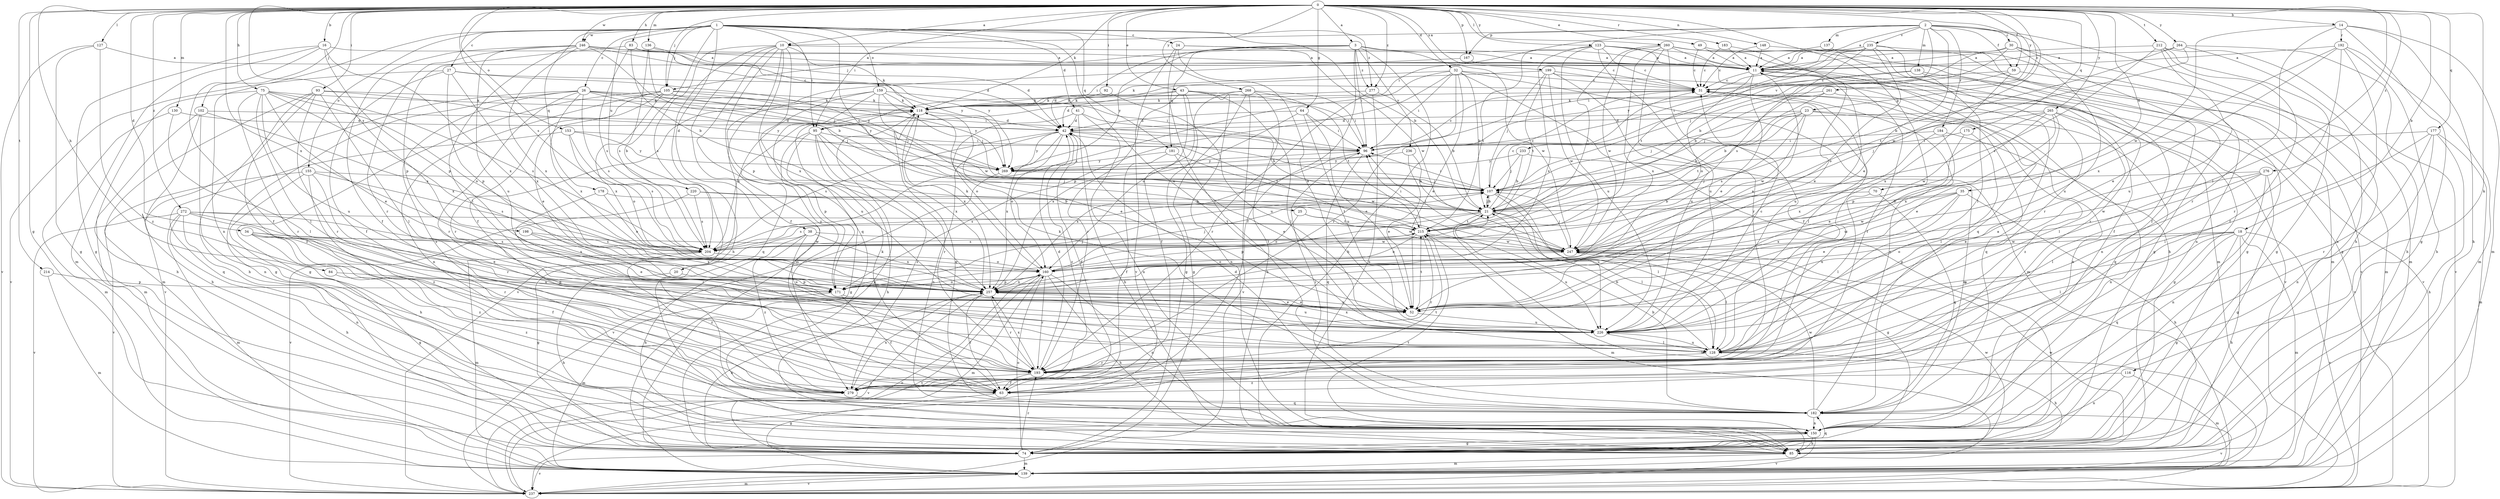 strict digraph  {
0;
1;
2;
3;
10;
11;
14;
16;
18;
20;
21;
23;
24;
25;
26;
27;
30;
31;
32;
34;
35;
38;
41;
42;
43;
49;
52;
59;
63;
64;
70;
74;
75;
83;
84;
85;
92;
93;
95;
96;
102;
105;
107;
116;
118;
123;
127;
128;
130;
136;
137;
138;
139;
148;
150;
153;
155;
159;
160;
167;
171;
175;
177;
178;
181;
182;
183;
184;
192;
193;
198;
199;
204;
212;
214;
215;
220;
226;
233;
235;
236;
237;
246;
247;
257;
260;
261;
264;
265;
268;
269;
272;
276;
277;
279;
0 -> 3  [label=a];
0 -> 10  [label=a];
0 -> 14  [label=b];
0 -> 16  [label=b];
0 -> 18  [label=b];
0 -> 23  [label=c];
0 -> 32  [label=d];
0 -> 34  [label=d];
0 -> 35  [label=d];
0 -> 43  [label=e];
0 -> 49  [label=e];
0 -> 59  [label=f];
0 -> 64  [label=g];
0 -> 70  [label=g];
0 -> 74  [label=g];
0 -> 75  [label=h];
0 -> 83  [label=h];
0 -> 84  [label=h];
0 -> 92  [label=i];
0 -> 93  [label=i];
0 -> 95  [label=i];
0 -> 102  [label=j];
0 -> 105  [label=j];
0 -> 116  [label=k];
0 -> 118  [label=k];
0 -> 123  [label=l];
0 -> 127  [label=l];
0 -> 128  [label=l];
0 -> 130  [label=m];
0 -> 136  [label=m];
0 -> 148  [label=n];
0 -> 153  [label=o];
0 -> 167  [label=p];
0 -> 175  [label=q];
0 -> 177  [label=q];
0 -> 183  [label=r];
0 -> 198  [label=s];
0 -> 199  [label=s];
0 -> 204  [label=s];
0 -> 212  [label=t];
0 -> 214  [label=t];
0 -> 246  [label=w];
0 -> 257  [label=x];
0 -> 260  [label=y];
0 -> 261  [label=y];
0 -> 264  [label=y];
0 -> 265  [label=y];
0 -> 268  [label=y];
0 -> 272  [label=z];
0 -> 276  [label=z];
0 -> 277  [label=z];
1 -> 20  [label=b];
1 -> 21  [label=b];
1 -> 24  [label=c];
1 -> 25  [label=c];
1 -> 26  [label=c];
1 -> 27  [label=c];
1 -> 38  [label=d];
1 -> 41  [label=d];
1 -> 95  [label=i];
1 -> 105  [label=j];
1 -> 150  [label=n];
1 -> 155  [label=o];
1 -> 159  [label=o];
1 -> 178  [label=q];
1 -> 181  [label=q];
1 -> 220  [label=u];
1 -> 226  [label=u];
1 -> 246  [label=w];
1 -> 277  [label=z];
2 -> 10  [label=a];
2 -> 11  [label=a];
2 -> 30  [label=c];
2 -> 52  [label=e];
2 -> 59  [label=f];
2 -> 85  [label=h];
2 -> 95  [label=i];
2 -> 137  [label=m];
2 -> 138  [label=m];
2 -> 167  [label=p];
2 -> 184  [label=r];
2 -> 233  [label=v];
2 -> 235  [label=v];
2 -> 247  [label=w];
3 -> 11  [label=a];
3 -> 63  [label=f];
3 -> 85  [label=h];
3 -> 95  [label=i];
3 -> 96  [label=i];
3 -> 105  [label=j];
3 -> 181  [label=q];
3 -> 236  [label=v];
3 -> 247  [label=w];
3 -> 269  [label=y];
3 -> 277  [label=z];
10 -> 11  [label=a];
10 -> 63  [label=f];
10 -> 85  [label=h];
10 -> 118  [label=k];
10 -> 139  [label=m];
10 -> 171  [label=p];
10 -> 182  [label=q];
10 -> 204  [label=s];
10 -> 257  [label=x];
10 -> 279  [label=z];
11 -> 31  [label=c];
11 -> 52  [label=e];
11 -> 63  [label=f];
11 -> 150  [label=n];
11 -> 160  [label=o];
11 -> 226  [label=u];
14 -> 74  [label=g];
14 -> 85  [label=h];
14 -> 139  [label=m];
14 -> 192  [label=r];
14 -> 193  [label=r];
14 -> 247  [label=w];
16 -> 11  [label=a];
16 -> 63  [label=f];
16 -> 74  [label=g];
16 -> 139  [label=m];
16 -> 171  [label=p];
16 -> 257  [label=x];
18 -> 74  [label=g];
18 -> 85  [label=h];
18 -> 128  [label=l];
18 -> 139  [label=m];
18 -> 160  [label=o];
18 -> 182  [label=q];
18 -> 226  [label=u];
18 -> 237  [label=v];
18 -> 247  [label=w];
20 -> 85  [label=h];
20 -> 171  [label=p];
21 -> 31  [label=c];
21 -> 74  [label=g];
21 -> 107  [label=j];
21 -> 128  [label=l];
21 -> 171  [label=p];
21 -> 204  [label=s];
21 -> 215  [label=t];
23 -> 21  [label=b];
23 -> 42  [label=d];
23 -> 107  [label=j];
23 -> 182  [label=q];
23 -> 204  [label=s];
23 -> 215  [label=t];
23 -> 247  [label=w];
23 -> 279  [label=z];
24 -> 11  [label=a];
24 -> 52  [label=e];
24 -> 128  [label=l];
24 -> 237  [label=v];
24 -> 247  [label=w];
25 -> 160  [label=o];
25 -> 215  [label=t];
25 -> 247  [label=w];
26 -> 74  [label=g];
26 -> 96  [label=i];
26 -> 107  [label=j];
26 -> 118  [label=k];
26 -> 193  [label=r];
26 -> 204  [label=s];
26 -> 237  [label=v];
26 -> 257  [label=x];
26 -> 269  [label=y];
26 -> 279  [label=z];
27 -> 31  [label=c];
27 -> 63  [label=f];
27 -> 171  [label=p];
27 -> 237  [label=v];
27 -> 257  [label=x];
27 -> 269  [label=y];
30 -> 11  [label=a];
30 -> 21  [label=b];
30 -> 63  [label=f];
30 -> 107  [label=j];
30 -> 139  [label=m];
30 -> 226  [label=u];
31 -> 118  [label=k];
31 -> 128  [label=l];
31 -> 150  [label=n];
31 -> 182  [label=q];
32 -> 21  [label=b];
32 -> 31  [label=c];
32 -> 52  [label=e];
32 -> 74  [label=g];
32 -> 96  [label=i];
32 -> 118  [label=k];
32 -> 139  [label=m];
32 -> 171  [label=p];
32 -> 193  [label=r];
32 -> 204  [label=s];
34 -> 63  [label=f];
34 -> 74  [label=g];
34 -> 204  [label=s];
34 -> 226  [label=u];
34 -> 247  [label=w];
34 -> 279  [label=z];
35 -> 21  [label=b];
35 -> 52  [label=e];
35 -> 85  [label=h];
35 -> 226  [label=u];
35 -> 247  [label=w];
35 -> 257  [label=x];
38 -> 74  [label=g];
38 -> 85  [label=h];
38 -> 226  [label=u];
38 -> 247  [label=w];
38 -> 257  [label=x];
38 -> 279  [label=z];
41 -> 21  [label=b];
41 -> 42  [label=d];
41 -> 85  [label=h];
41 -> 150  [label=n];
41 -> 160  [label=o];
42 -> 96  [label=i];
42 -> 107  [label=j];
42 -> 150  [label=n];
42 -> 160  [label=o];
42 -> 204  [label=s];
42 -> 215  [label=t];
42 -> 257  [label=x];
42 -> 269  [label=y];
42 -> 279  [label=z];
43 -> 42  [label=d];
43 -> 63  [label=f];
43 -> 74  [label=g];
43 -> 96  [label=i];
43 -> 118  [label=k];
43 -> 128  [label=l];
43 -> 150  [label=n];
43 -> 193  [label=r];
49 -> 11  [label=a];
49 -> 31  [label=c];
49 -> 139  [label=m];
52 -> 11  [label=a];
52 -> 215  [label=t];
52 -> 226  [label=u];
52 -> 257  [label=x];
59 -> 21  [label=b];
59 -> 31  [label=c];
59 -> 139  [label=m];
59 -> 257  [label=x];
63 -> 74  [label=g];
63 -> 118  [label=k];
64 -> 42  [label=d];
64 -> 52  [label=e];
64 -> 96  [label=i];
64 -> 226  [label=u];
64 -> 257  [label=x];
70 -> 21  [label=b];
70 -> 128  [label=l];
70 -> 182  [label=q];
74 -> 118  [label=k];
74 -> 139  [label=m];
74 -> 160  [label=o];
74 -> 182  [label=q];
74 -> 193  [label=r];
74 -> 237  [label=v];
74 -> 247  [label=w];
74 -> 257  [label=x];
75 -> 52  [label=e];
75 -> 85  [label=h];
75 -> 118  [label=k];
75 -> 128  [label=l];
75 -> 160  [label=o];
75 -> 193  [label=r];
75 -> 204  [label=s];
75 -> 226  [label=u];
75 -> 257  [label=x];
83 -> 11  [label=a];
83 -> 21  [label=b];
83 -> 42  [label=d];
83 -> 171  [label=p];
83 -> 204  [label=s];
84 -> 171  [label=p];
84 -> 279  [label=z];
85 -> 139  [label=m];
85 -> 215  [label=t];
85 -> 247  [label=w];
92 -> 118  [label=k];
92 -> 226  [label=u];
93 -> 85  [label=h];
93 -> 118  [label=k];
93 -> 128  [label=l];
93 -> 139  [label=m];
93 -> 193  [label=r];
93 -> 269  [label=y];
93 -> 279  [label=z];
95 -> 74  [label=g];
95 -> 85  [label=h];
95 -> 96  [label=i];
95 -> 171  [label=p];
95 -> 193  [label=r];
95 -> 257  [label=x];
95 -> 279  [label=z];
96 -> 31  [label=c];
96 -> 182  [label=q];
96 -> 257  [label=x];
96 -> 269  [label=y];
102 -> 42  [label=d];
102 -> 85  [label=h];
102 -> 139  [label=m];
102 -> 150  [label=n];
102 -> 204  [label=s];
105 -> 52  [label=e];
105 -> 74  [label=g];
105 -> 107  [label=j];
105 -> 118  [label=k];
105 -> 150  [label=n];
105 -> 193  [label=r];
105 -> 257  [label=x];
105 -> 269  [label=y];
107 -> 21  [label=b];
107 -> 31  [label=c];
107 -> 96  [label=i];
107 -> 128  [label=l];
107 -> 204  [label=s];
107 -> 226  [label=u];
116 -> 139  [label=m];
116 -> 150  [label=n];
116 -> 279  [label=z];
118 -> 42  [label=d];
118 -> 52  [label=e];
118 -> 182  [label=q];
118 -> 257  [label=x];
123 -> 11  [label=a];
123 -> 31  [label=c];
123 -> 85  [label=h];
123 -> 139  [label=m];
123 -> 193  [label=r];
123 -> 215  [label=t];
123 -> 226  [label=u];
123 -> 257  [label=x];
127 -> 11  [label=a];
127 -> 74  [label=g];
127 -> 237  [label=v];
127 -> 279  [label=z];
128 -> 21  [label=b];
128 -> 85  [label=h];
128 -> 118  [label=k];
128 -> 193  [label=r];
128 -> 226  [label=u];
130 -> 42  [label=d];
130 -> 128  [label=l];
130 -> 139  [label=m];
136 -> 11  [label=a];
136 -> 107  [label=j];
136 -> 204  [label=s];
136 -> 269  [label=y];
137 -> 11  [label=a];
137 -> 193  [label=r];
138 -> 31  [label=c];
138 -> 63  [label=f];
138 -> 96  [label=i];
138 -> 237  [label=v];
139 -> 237  [label=v];
148 -> 11  [label=a];
148 -> 31  [label=c];
148 -> 74  [label=g];
150 -> 74  [label=g];
150 -> 85  [label=h];
150 -> 237  [label=v];
153 -> 96  [label=i];
153 -> 160  [label=o];
153 -> 182  [label=q];
153 -> 204  [label=s];
153 -> 269  [label=y];
155 -> 85  [label=h];
155 -> 107  [label=j];
155 -> 193  [label=r];
155 -> 204  [label=s];
155 -> 237  [label=v];
155 -> 279  [label=z];
159 -> 96  [label=i];
159 -> 107  [label=j];
159 -> 118  [label=k];
159 -> 182  [label=q];
159 -> 226  [label=u];
159 -> 237  [label=v];
159 -> 247  [label=w];
160 -> 85  [label=h];
160 -> 107  [label=j];
160 -> 118  [label=k];
160 -> 139  [label=m];
160 -> 150  [label=n];
160 -> 171  [label=p];
160 -> 193  [label=r];
160 -> 237  [label=v];
160 -> 257  [label=x];
167 -> 31  [label=c];
167 -> 63  [label=f];
171 -> 52  [label=e];
171 -> 63  [label=f];
171 -> 107  [label=j];
171 -> 139  [label=m];
171 -> 160  [label=o];
175 -> 52  [label=e];
175 -> 96  [label=i];
175 -> 128  [label=l];
177 -> 85  [label=h];
177 -> 96  [label=i];
177 -> 128  [label=l];
177 -> 139  [label=m];
177 -> 150  [label=n];
177 -> 193  [label=r];
178 -> 21  [label=b];
178 -> 160  [label=o];
178 -> 193  [label=r];
181 -> 52  [label=e];
181 -> 63  [label=f];
181 -> 247  [label=w];
181 -> 269  [label=y];
182 -> 21  [label=b];
182 -> 31  [label=c];
182 -> 42  [label=d];
182 -> 96  [label=i];
182 -> 150  [label=n];
182 -> 237  [label=v];
182 -> 247  [label=w];
183 -> 11  [label=a];
183 -> 31  [label=c];
183 -> 52  [label=e];
184 -> 96  [label=i];
184 -> 150  [label=n];
184 -> 226  [label=u];
184 -> 257  [label=x];
192 -> 11  [label=a];
192 -> 52  [label=e];
192 -> 85  [label=h];
192 -> 139  [label=m];
192 -> 150  [label=n];
192 -> 193  [label=r];
192 -> 257  [label=x];
193 -> 31  [label=c];
193 -> 42  [label=d];
193 -> 63  [label=f];
193 -> 257  [label=x];
193 -> 279  [label=z];
198 -> 52  [label=e];
198 -> 204  [label=s];
198 -> 257  [label=x];
199 -> 31  [label=c];
199 -> 42  [label=d];
199 -> 107  [label=j];
199 -> 215  [label=t];
199 -> 226  [label=u];
199 -> 237  [label=v];
199 -> 247  [label=w];
204 -> 118  [label=k];
204 -> 139  [label=m];
204 -> 160  [label=o];
204 -> 215  [label=t];
204 -> 279  [label=z];
212 -> 11  [label=a];
212 -> 63  [label=f];
212 -> 74  [label=g];
212 -> 204  [label=s];
212 -> 226  [label=u];
212 -> 237  [label=v];
214 -> 139  [label=m];
214 -> 171  [label=p];
215 -> 96  [label=i];
215 -> 139  [label=m];
215 -> 160  [label=o];
215 -> 193  [label=r];
215 -> 204  [label=s];
215 -> 226  [label=u];
215 -> 247  [label=w];
220 -> 21  [label=b];
220 -> 204  [label=s];
220 -> 215  [label=t];
220 -> 237  [label=v];
226 -> 31  [label=c];
226 -> 128  [label=l];
226 -> 257  [label=x];
233 -> 21  [label=b];
233 -> 107  [label=j];
233 -> 182  [label=q];
233 -> 269  [label=y];
235 -> 11  [label=a];
235 -> 96  [label=i];
235 -> 128  [label=l];
235 -> 150  [label=n];
235 -> 160  [label=o];
235 -> 204  [label=s];
235 -> 215  [label=t];
235 -> 269  [label=y];
235 -> 279  [label=z];
236 -> 21  [label=b];
236 -> 52  [label=e];
236 -> 269  [label=y];
237 -> 21  [label=b];
237 -> 139  [label=m];
237 -> 160  [label=o];
246 -> 11  [label=a];
246 -> 21  [label=b];
246 -> 42  [label=d];
246 -> 63  [label=f];
246 -> 128  [label=l];
246 -> 193  [label=r];
246 -> 226  [label=u];
246 -> 257  [label=x];
246 -> 269  [label=y];
247 -> 96  [label=i];
247 -> 107  [label=j];
247 -> 128  [label=l];
247 -> 160  [label=o];
257 -> 52  [label=e];
257 -> 63  [label=f];
257 -> 193  [label=r];
257 -> 226  [label=u];
257 -> 237  [label=v];
260 -> 11  [label=a];
260 -> 63  [label=f];
260 -> 74  [label=g];
260 -> 182  [label=q];
260 -> 215  [label=t];
260 -> 226  [label=u];
260 -> 237  [label=v];
260 -> 247  [label=w];
260 -> 257  [label=x];
261 -> 21  [label=b];
261 -> 107  [label=j];
261 -> 118  [label=k];
261 -> 237  [label=v];
264 -> 11  [label=a];
264 -> 21  [label=b];
264 -> 74  [label=g];
264 -> 85  [label=h];
264 -> 215  [label=t];
265 -> 42  [label=d];
265 -> 52  [label=e];
265 -> 74  [label=g];
265 -> 107  [label=j];
265 -> 128  [label=l];
265 -> 171  [label=p];
265 -> 247  [label=w];
265 -> 257  [label=x];
268 -> 74  [label=g];
268 -> 85  [label=h];
268 -> 96  [label=i];
268 -> 118  [label=k];
268 -> 160  [label=o];
268 -> 215  [label=t];
268 -> 237  [label=v];
269 -> 107  [label=j];
269 -> 237  [label=v];
272 -> 52  [label=e];
272 -> 85  [label=h];
272 -> 139  [label=m];
272 -> 150  [label=n];
272 -> 193  [label=r];
272 -> 215  [label=t];
272 -> 237  [label=v];
272 -> 257  [label=x];
276 -> 52  [label=e];
276 -> 74  [label=g];
276 -> 107  [label=j];
276 -> 128  [label=l];
276 -> 150  [label=n];
276 -> 247  [label=w];
277 -> 21  [label=b];
277 -> 118  [label=k];
277 -> 150  [label=n];
277 -> 193  [label=r];
279 -> 11  [label=a];
279 -> 42  [label=d];
279 -> 182  [label=q];
279 -> 215  [label=t];
279 -> 257  [label=x];
}
